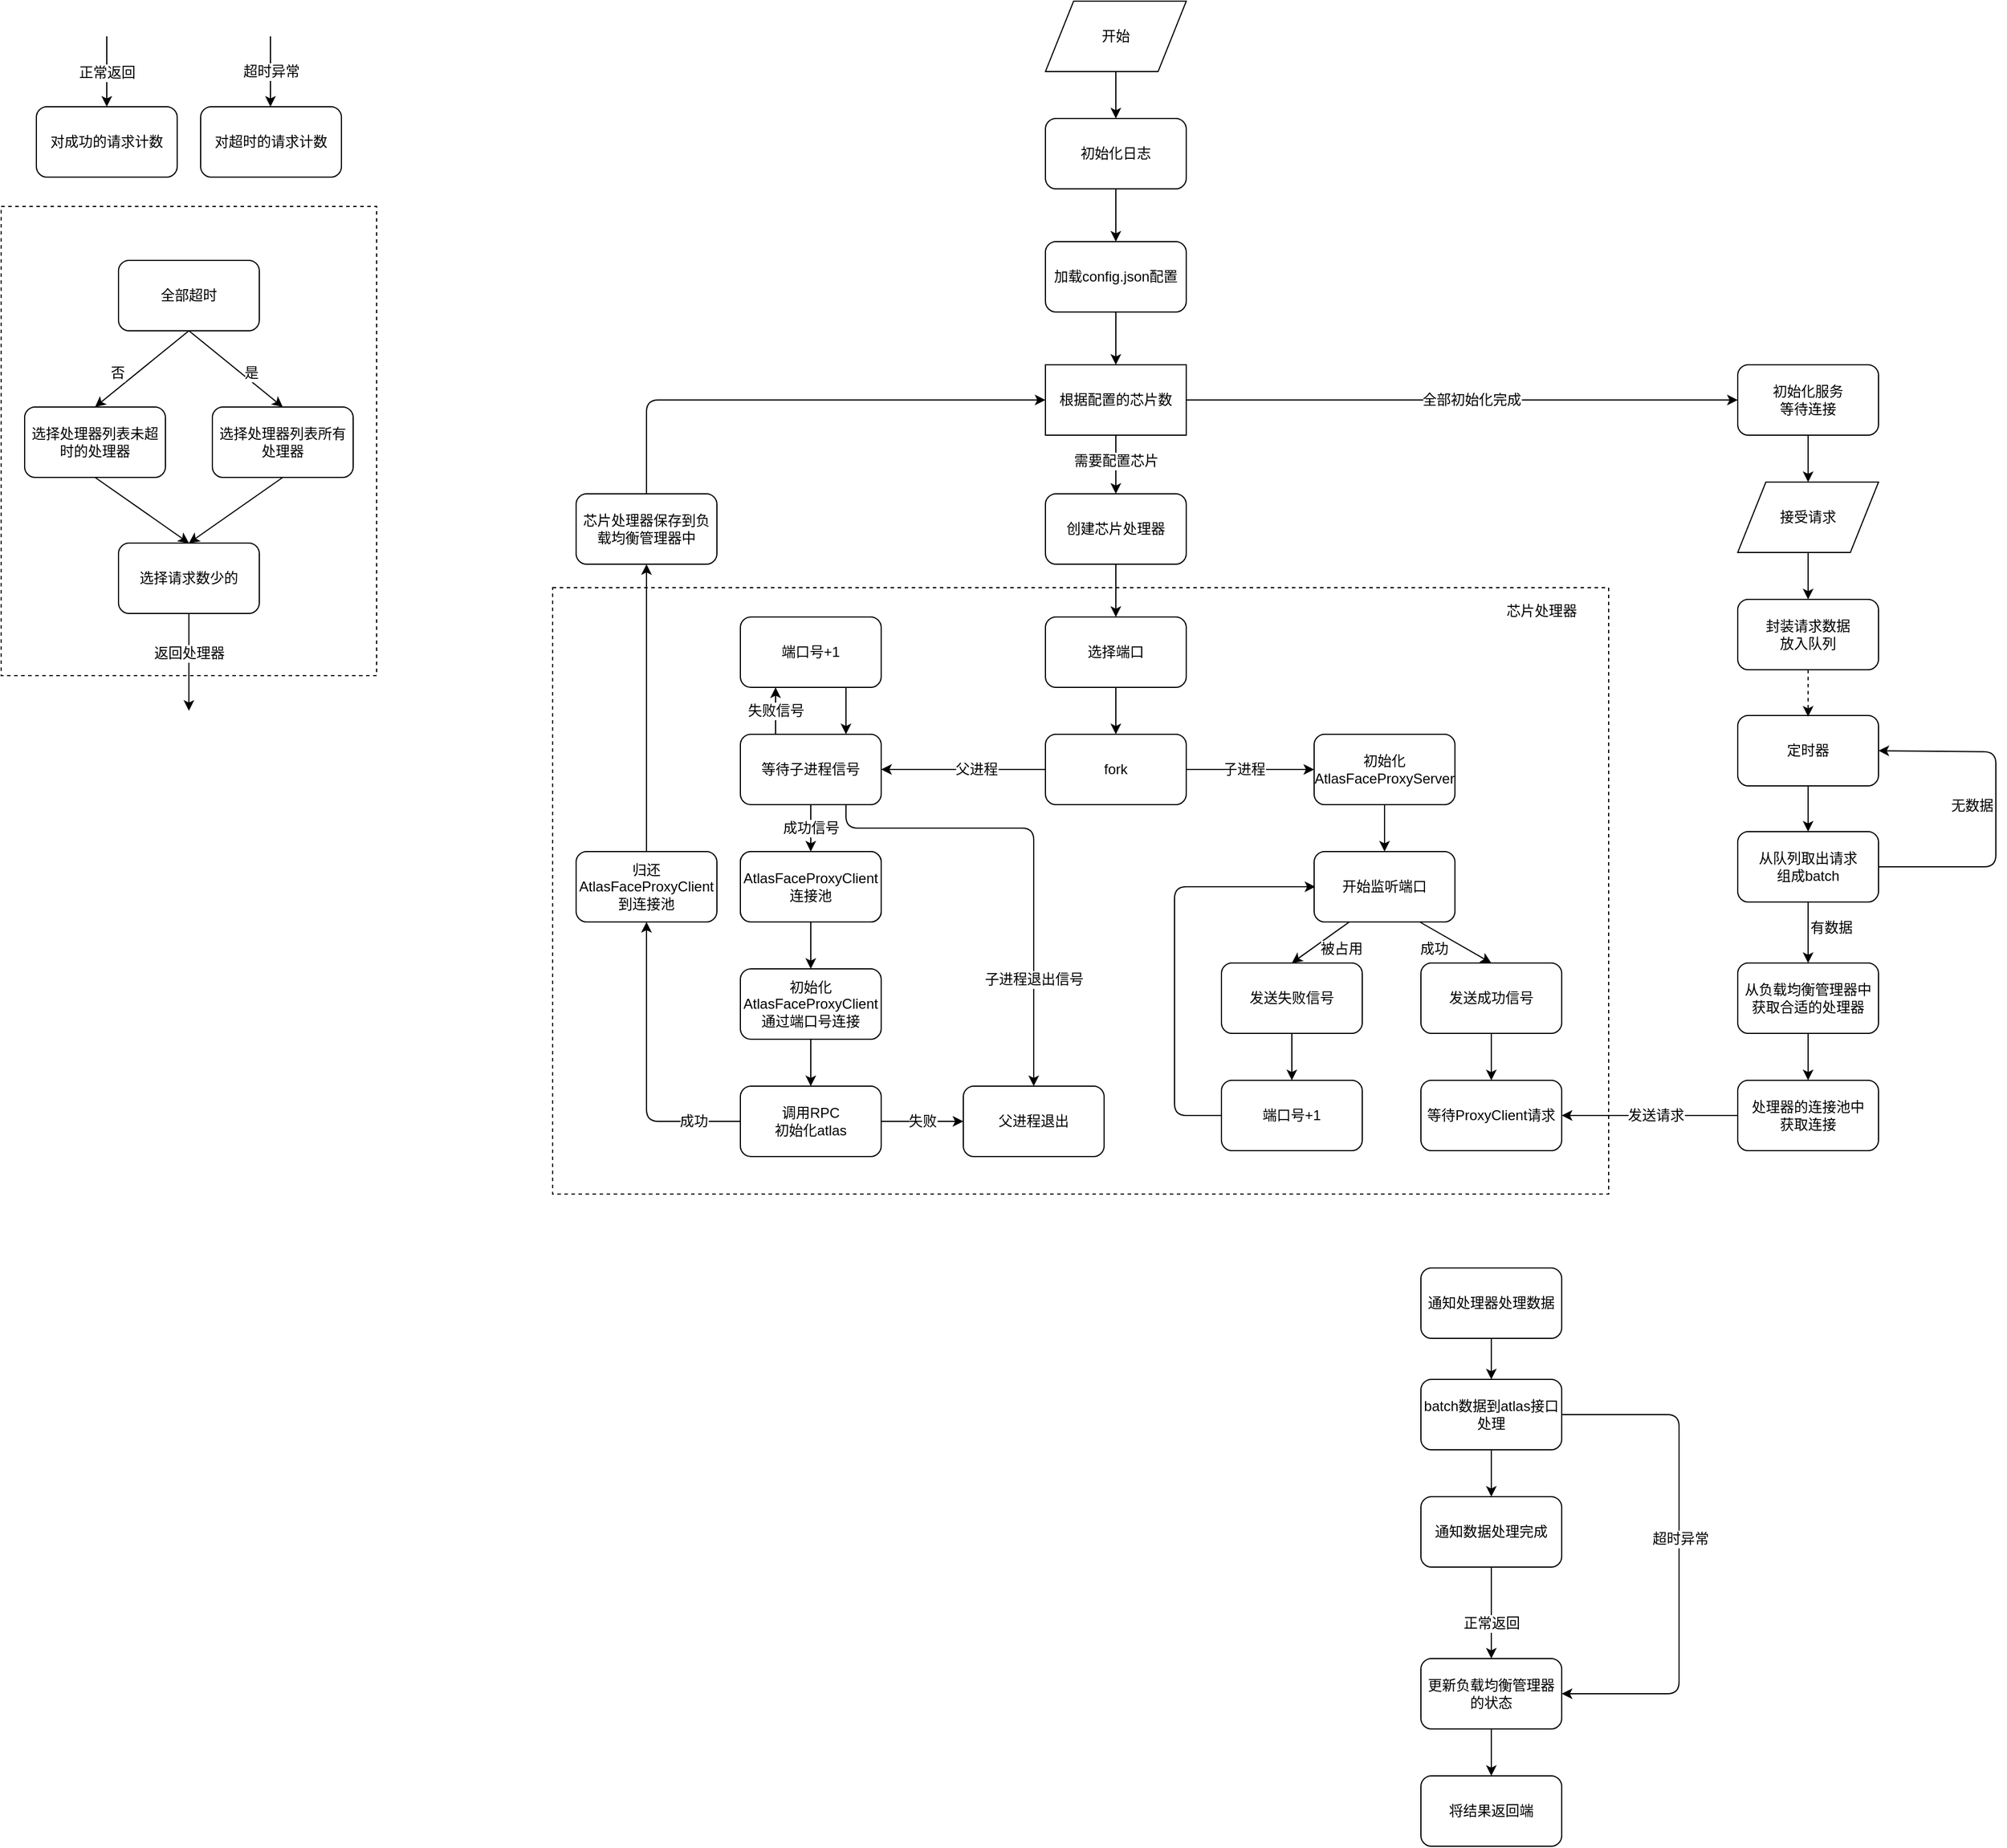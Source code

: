 <mxfile version="12.2.3" type="github" pages="1">
  <diagram id="QmE9LT3bl2_Xa9Ef4wVj" name="第 1 页">
    <mxGraphModel dx="1408" dy="1896" grid="1" gridSize="10" guides="1" tooltips="1" connect="1" arrows="1" fold="1" page="1" pageScale="1" pageWidth="1327" pageHeight="1169" math="0" shadow="0">
      <root>
        <mxCell id="0"/>
        <mxCell id="1" parent="0"/>
        <mxCell id="e0Hb0du3VfullZevtZFt-136" value="" style="rounded=0;whiteSpace=wrap;html=1;dashed=1;" vertex="1" parent="1">
          <mxGeometry x="570" y="-650" width="900" height="517" as="geometry"/>
        </mxCell>
        <mxCell id="e0Hb0du3VfullZevtZFt-53" value="" style="group" vertex="1" connectable="0" parent="1">
          <mxGeometry x="100" y="-955" width="320" height="410" as="geometry"/>
        </mxCell>
        <mxCell id="e0Hb0du3VfullZevtZFt-51" value="" style="rounded=0;whiteSpace=wrap;html=1;dashed=1;" vertex="1" parent="e0Hb0du3VfullZevtZFt-53">
          <mxGeometry y="-20" width="320" height="400" as="geometry"/>
        </mxCell>
        <mxCell id="e0Hb0du3VfullZevtZFt-26" value="选择请求数少的" style="rounded=1;whiteSpace=wrap;html=1;" vertex="1" parent="e0Hb0du3VfullZevtZFt-53">
          <mxGeometry x="100" y="267" width="120" height="60" as="geometry"/>
        </mxCell>
        <mxCell id="e0Hb0du3VfullZevtZFt-27" value="" style="endArrow=classic;html=1;entryX=0.5;entryY=0;entryDx=0;entryDy=0;exitX=0.5;exitY=1;exitDx=0;exitDy=0;" edge="1" parent="e0Hb0du3VfullZevtZFt-53" source="e0Hb0du3VfullZevtZFt-34" target="e0Hb0du3VfullZevtZFt-26">
          <mxGeometry width="50" height="50" relative="1" as="geometry">
            <mxPoint x="90" y="224.5" as="sourcePoint"/>
            <mxPoint x="90" y="244.5" as="targetPoint"/>
          </mxGeometry>
        </mxCell>
        <mxCell id="e0Hb0du3VfullZevtZFt-34" value="选择处理器列表未超时的处理器" style="rounded=1;whiteSpace=wrap;html=1;" vertex="1" parent="e0Hb0du3VfullZevtZFt-53">
          <mxGeometry x="20" y="151" width="120" height="60" as="geometry"/>
        </mxCell>
        <mxCell id="e0Hb0du3VfullZevtZFt-35" value="" style="endArrow=classic;html=1;entryX=0.5;entryY=0;entryDx=0;entryDy=0;exitX=0.5;exitY=1;exitDx=0;exitDy=0;" edge="1" parent="e0Hb0du3VfullZevtZFt-53" source="e0Hb0du3VfullZevtZFt-42" target="e0Hb0du3VfullZevtZFt-34">
          <mxGeometry width="50" height="50" relative="1" as="geometry">
            <mxPoint x="160" y="95" as="sourcePoint"/>
            <mxPoint x="160" y="77" as="targetPoint"/>
          </mxGeometry>
        </mxCell>
        <mxCell id="e0Hb0du3VfullZevtZFt-37" value="否" style="text;html=1;resizable=0;points=[];align=center;verticalAlign=middle;labelBackgroundColor=#ffffff;" vertex="1" connectable="0" parent="e0Hb0du3VfullZevtZFt-35">
          <mxGeometry x="0.488" y="4" relative="1" as="geometry">
            <mxPoint x="-4" y="-15.5" as="offset"/>
          </mxGeometry>
        </mxCell>
        <mxCell id="e0Hb0du3VfullZevtZFt-40" value="&lt;span style=&quot;white-space: normal&quot;&gt;选择处理器列表所有处理器&lt;/span&gt;" style="rounded=1;whiteSpace=wrap;html=1;" vertex="1" parent="e0Hb0du3VfullZevtZFt-53">
          <mxGeometry x="180" y="151" width="120" height="60" as="geometry"/>
        </mxCell>
        <mxCell id="e0Hb0du3VfullZevtZFt-41" value="" style="endArrow=classic;html=1;exitX=0.5;exitY=1;exitDx=0;exitDy=0;entryX=0.5;entryY=0;entryDx=0;entryDy=0;" edge="1" parent="e0Hb0du3VfullZevtZFt-53" source="e0Hb0du3VfullZevtZFt-40" target="e0Hb0du3VfullZevtZFt-26">
          <mxGeometry width="50" height="50" relative="1" as="geometry">
            <mxPoint x="240" y="297" as="sourcePoint"/>
            <mxPoint x="230" y="247" as="targetPoint"/>
          </mxGeometry>
        </mxCell>
        <mxCell id="e0Hb0du3VfullZevtZFt-42" value="&lt;span style=&quot;white-space: normal&quot;&gt;全部超时&lt;/span&gt;" style="rounded=1;whiteSpace=wrap;html=1;" vertex="1" parent="e0Hb0du3VfullZevtZFt-53">
          <mxGeometry x="100" y="26" width="120" height="60" as="geometry"/>
        </mxCell>
        <mxCell id="e0Hb0du3VfullZevtZFt-38" value="" style="endArrow=classic;html=1;exitX=0.5;exitY=1;exitDx=0;exitDy=0;entryX=0.5;entryY=0;entryDx=0;entryDy=0;" edge="1" parent="e0Hb0du3VfullZevtZFt-53" source="e0Hb0du3VfullZevtZFt-42" target="e0Hb0du3VfullZevtZFt-40">
          <mxGeometry width="50" height="50" relative="1" as="geometry">
            <mxPoint x="160" y="95" as="sourcePoint"/>
            <mxPoint x="230" y="137" as="targetPoint"/>
          </mxGeometry>
        </mxCell>
        <mxCell id="e0Hb0du3VfullZevtZFt-39" value="是" style="text;html=1;resizable=0;points=[];align=center;verticalAlign=middle;labelBackgroundColor=#ffffff;" vertex="1" connectable="0" parent="e0Hb0du3VfullZevtZFt-38">
          <mxGeometry x="0.37" y="3" relative="1" as="geometry">
            <mxPoint x="-3.5" y="-6" as="offset"/>
          </mxGeometry>
        </mxCell>
        <mxCell id="e0Hb0du3VfullZevtZFt-43" value="" style="endArrow=classic;html=1;exitX=0.5;exitY=1;exitDx=0;exitDy=0;" edge="1" parent="e0Hb0du3VfullZevtZFt-53" source="e0Hb0du3VfullZevtZFt-26">
          <mxGeometry width="50" height="50" relative="1" as="geometry">
            <mxPoint x="160" y="407" as="sourcePoint"/>
            <mxPoint x="160" y="410" as="targetPoint"/>
          </mxGeometry>
        </mxCell>
        <mxCell id="e0Hb0du3VfullZevtZFt-44" value="返回处理器" style="text;html=1;resizable=0;points=[];align=center;verticalAlign=middle;labelBackgroundColor=#ffffff;" vertex="1" connectable="0" parent="e0Hb0du3VfullZevtZFt-43">
          <mxGeometry x="-0.4" y="-1" relative="1" as="geometry">
            <mxPoint x="1" y="9" as="offset"/>
          </mxGeometry>
        </mxCell>
        <mxCell id="e0Hb0du3VfullZevtZFt-54" value="" style="group" vertex="1" connectable="0" parent="1">
          <mxGeometry x="130" y="-1120" width="260" height="120" as="geometry"/>
        </mxCell>
        <mxCell id="e0Hb0du3VfullZevtZFt-16" value="对成功的请求计数" style="rounded=1;whiteSpace=wrap;html=1;" vertex="1" parent="e0Hb0du3VfullZevtZFt-54">
          <mxGeometry y="60" width="120" height="60" as="geometry"/>
        </mxCell>
        <mxCell id="e0Hb0du3VfullZevtZFt-21" value="" style="endArrow=classic;html=1;entryX=0.5;entryY=0;entryDx=0;entryDy=0;" edge="1" parent="e0Hb0du3VfullZevtZFt-54" target="e0Hb0du3VfullZevtZFt-16">
          <mxGeometry width="50" height="50" relative="1" as="geometry">
            <mxPoint x="60" as="sourcePoint"/>
            <mxPoint x="50" y="-90" as="targetPoint"/>
          </mxGeometry>
        </mxCell>
        <mxCell id="e0Hb0du3VfullZevtZFt-22" value="正常返回" style="text;html=1;resizable=0;points=[];align=center;verticalAlign=middle;labelBackgroundColor=#ffffff;" vertex="1" connectable="0" parent="e0Hb0du3VfullZevtZFt-21">
          <mxGeometry x="0.38" relative="1" as="geometry">
            <mxPoint y="-11" as="offset"/>
          </mxGeometry>
        </mxCell>
        <mxCell id="e0Hb0du3VfullZevtZFt-23" value="" style="endArrow=classic;html=1;" edge="1" parent="e0Hb0du3VfullZevtZFt-54">
          <mxGeometry width="50" height="50" relative="1" as="geometry">
            <mxPoint x="199.5" as="sourcePoint"/>
            <mxPoint x="199.5" y="60" as="targetPoint"/>
          </mxGeometry>
        </mxCell>
        <mxCell id="e0Hb0du3VfullZevtZFt-24" value="超时异常" style="text;html=1;resizable=0;points=[];align=center;verticalAlign=middle;labelBackgroundColor=#ffffff;" vertex="1" connectable="0" parent="e0Hb0du3VfullZevtZFt-23">
          <mxGeometry x="-0.333" relative="1" as="geometry">
            <mxPoint y="10" as="offset"/>
          </mxGeometry>
        </mxCell>
        <mxCell id="e0Hb0du3VfullZevtZFt-25" value="对超时的请求计数" style="rounded=1;whiteSpace=wrap;html=1;" vertex="1" parent="e0Hb0du3VfullZevtZFt-54">
          <mxGeometry x="140" y="60" width="120" height="60" as="geometry"/>
        </mxCell>
        <mxCell id="e0Hb0du3VfullZevtZFt-56" value="根据配置的芯片数" style="rounded=0;whiteSpace=wrap;html=1;" vertex="1" parent="1">
          <mxGeometry x="990" y="-840" width="120" height="60" as="geometry"/>
        </mxCell>
        <mxCell id="e0Hb0du3VfullZevtZFt-57" value="&lt;span style=&quot;white-space: normal&quot;&gt;fork&lt;/span&gt;" style="rounded=1;whiteSpace=wrap;html=1;" vertex="1" parent="1">
          <mxGeometry x="990" y="-525" width="120" height="60" as="geometry"/>
        </mxCell>
        <mxCell id="e0Hb0du3VfullZevtZFt-58" value="" style="endArrow=classic;html=1;entryX=0.5;entryY=0;entryDx=0;entryDy=0;exitX=0.5;exitY=1;exitDx=0;exitDy=0;" edge="1" parent="1" source="e0Hb0du3VfullZevtZFt-63" target="e0Hb0du3VfullZevtZFt-57">
          <mxGeometry width="50" height="50" relative="1" as="geometry">
            <mxPoint x="1050" y="-575" as="sourcePoint"/>
            <mxPoint x="1080" y="-415" as="targetPoint"/>
          </mxGeometry>
        </mxCell>
        <mxCell id="e0Hb0du3VfullZevtZFt-60" value="&lt;span style=&quot;white-space: normal&quot;&gt;初始化&lt;/span&gt;&lt;br style=&quot;white-space: normal&quot;&gt;&lt;span style=&quot;white-space: normal&quot;&gt;AtlasFaceProxyServer&lt;/span&gt;" style="rounded=1;whiteSpace=wrap;html=1;" vertex="1" parent="1">
          <mxGeometry x="1219" y="-525" width="120" height="60" as="geometry"/>
        </mxCell>
        <mxCell id="e0Hb0du3VfullZevtZFt-62" value="" style="endArrow=classic;html=1;exitX=1;exitY=0.5;exitDx=0;exitDy=0;entryX=0;entryY=0.5;entryDx=0;entryDy=0;" edge="1" parent="1" source="e0Hb0du3VfullZevtZFt-57" target="e0Hb0du3VfullZevtZFt-60">
          <mxGeometry width="50" height="50" relative="1" as="geometry">
            <mxPoint x="1130" y="-385" as="sourcePoint"/>
            <mxPoint x="1050" y="-425" as="targetPoint"/>
          </mxGeometry>
        </mxCell>
        <mxCell id="e0Hb0du3VfullZevtZFt-87" value="子进程" style="text;html=1;resizable=0;points=[];align=center;verticalAlign=middle;labelBackgroundColor=#ffffff;" vertex="1" connectable="0" parent="e0Hb0du3VfullZevtZFt-62">
          <mxGeometry x="0.15" y="-1" relative="1" as="geometry">
            <mxPoint x="-14" y="-1" as="offset"/>
          </mxGeometry>
        </mxCell>
        <mxCell id="e0Hb0du3VfullZevtZFt-63" value="选择端口" style="rounded=1;whiteSpace=wrap;html=1;" vertex="1" parent="1">
          <mxGeometry x="990" y="-625" width="120" height="60" as="geometry"/>
        </mxCell>
        <mxCell id="e0Hb0du3VfullZevtZFt-66" value="开始监听端口" style="rounded=1;whiteSpace=wrap;html=1;" vertex="1" parent="1">
          <mxGeometry x="1219" y="-425" width="120" height="60" as="geometry"/>
        </mxCell>
        <mxCell id="e0Hb0du3VfullZevtZFt-67" value="" style="endArrow=classic;html=1;exitX=0.5;exitY=1;exitDx=0;exitDy=0;entryX=0.5;entryY=0;entryDx=0;entryDy=0;" edge="1" parent="1" source="e0Hb0du3VfullZevtZFt-60" target="e0Hb0du3VfullZevtZFt-66">
          <mxGeometry width="50" height="50" relative="1" as="geometry">
            <mxPoint x="1396" y="-415" as="sourcePoint"/>
            <mxPoint x="1446" y="-465" as="targetPoint"/>
          </mxGeometry>
        </mxCell>
        <mxCell id="e0Hb0du3VfullZevtZFt-68" value="发送成功信号" style="rounded=1;whiteSpace=wrap;html=1;" vertex="1" parent="1">
          <mxGeometry x="1310" y="-330" width="120" height="60" as="geometry"/>
        </mxCell>
        <mxCell id="e0Hb0du3VfullZevtZFt-69" value="发送失败信号&lt;br&gt;" style="rounded=1;whiteSpace=wrap;html=1;" vertex="1" parent="1">
          <mxGeometry x="1140" y="-330" width="120" height="60" as="geometry"/>
        </mxCell>
        <mxCell id="e0Hb0du3VfullZevtZFt-72" value="" style="endArrow=classic;html=1;exitX=0.25;exitY=1;exitDx=0;exitDy=0;entryX=0.5;entryY=0;entryDx=0;entryDy=0;" edge="1" parent="1" source="e0Hb0du3VfullZevtZFt-66" target="e0Hb0du3VfullZevtZFt-69">
          <mxGeometry width="50" height="50" relative="1" as="geometry">
            <mxPoint x="1376" y="-335" as="sourcePoint"/>
            <mxPoint x="1426" y="-385" as="targetPoint"/>
          </mxGeometry>
        </mxCell>
        <mxCell id="e0Hb0du3VfullZevtZFt-116" value="被占用" style="text;html=1;resizable=0;points=[];align=center;verticalAlign=middle;labelBackgroundColor=#ffffff;" vertex="1" connectable="0" parent="e0Hb0du3VfullZevtZFt-72">
          <mxGeometry x="-0.44" y="1" relative="1" as="geometry">
            <mxPoint x="6" y="12" as="offset"/>
          </mxGeometry>
        </mxCell>
        <mxCell id="e0Hb0du3VfullZevtZFt-77" value="" style="endArrow=classic;html=1;exitX=0.5;exitY=1;exitDx=0;exitDy=0;entryX=0.5;entryY=0;entryDx=0;entryDy=0;" edge="1" parent="1" source="e0Hb0du3VfullZevtZFt-56" target="e0Hb0du3VfullZevtZFt-140">
          <mxGeometry width="50" height="50" relative="1" as="geometry">
            <mxPoint x="1157" y="-710" as="sourcePoint"/>
            <mxPoint x="1207" y="-760" as="targetPoint"/>
          </mxGeometry>
        </mxCell>
        <mxCell id="e0Hb0du3VfullZevtZFt-101" value="需要配置芯片" style="text;html=1;resizable=0;points=[];align=center;verticalAlign=middle;labelBackgroundColor=#ffffff;" vertex="1" connectable="0" parent="e0Hb0du3VfullZevtZFt-77">
          <mxGeometry x="-0.375" y="1" relative="1" as="geometry">
            <mxPoint x="-1" y="6.5" as="offset"/>
          </mxGeometry>
        </mxCell>
        <mxCell id="e0Hb0du3VfullZevtZFt-78" value="开始" style="shape=parallelogram;perimeter=parallelogramPerimeter;whiteSpace=wrap;html=1;" vertex="1" parent="1">
          <mxGeometry x="990" y="-1150" width="120" height="60" as="geometry"/>
        </mxCell>
        <mxCell id="e0Hb0du3VfullZevtZFt-79" value="加载config.json配置" style="rounded=1;whiteSpace=wrap;html=1;" vertex="1" parent="1">
          <mxGeometry x="990" y="-945" width="120" height="60" as="geometry"/>
        </mxCell>
        <mxCell id="e0Hb0du3VfullZevtZFt-80" value="初始化日志" style="rounded=1;whiteSpace=wrap;html=1;" vertex="1" parent="1">
          <mxGeometry x="990" y="-1050" width="120" height="60" as="geometry"/>
        </mxCell>
        <mxCell id="e0Hb0du3VfullZevtZFt-82" value="" style="endArrow=classic;html=1;exitX=0.5;exitY=1;exitDx=0;exitDy=0;entryX=0.5;entryY=0;entryDx=0;entryDy=0;" edge="1" parent="1" source="e0Hb0du3VfullZevtZFt-78" target="e0Hb0du3VfullZevtZFt-80">
          <mxGeometry width="50" height="50" relative="1" as="geometry">
            <mxPoint x="1130" y="-1030" as="sourcePoint"/>
            <mxPoint x="1180" y="-1080" as="targetPoint"/>
          </mxGeometry>
        </mxCell>
        <mxCell id="e0Hb0du3VfullZevtZFt-83" value="" style="endArrow=classic;html=1;exitX=0.5;exitY=1;exitDx=0;exitDy=0;entryX=0.5;entryY=0;entryDx=0;entryDy=0;" edge="1" parent="1" source="e0Hb0du3VfullZevtZFt-80" target="e0Hb0du3VfullZevtZFt-79">
          <mxGeometry width="50" height="50" relative="1" as="geometry">
            <mxPoint x="1200" y="-930" as="sourcePoint"/>
            <mxPoint x="1050" y="-940" as="targetPoint"/>
          </mxGeometry>
        </mxCell>
        <mxCell id="e0Hb0du3VfullZevtZFt-84" value="" style="endArrow=classic;html=1;exitX=0.5;exitY=1;exitDx=0;exitDy=0;entryX=0.5;entryY=0;entryDx=0;entryDy=0;" edge="1" parent="1" source="e0Hb0du3VfullZevtZFt-79" target="e0Hb0du3VfullZevtZFt-56">
          <mxGeometry width="50" height="50" relative="1" as="geometry">
            <mxPoint x="1120" y="-820" as="sourcePoint"/>
            <mxPoint x="1180" y="-860" as="targetPoint"/>
          </mxGeometry>
        </mxCell>
        <mxCell id="e0Hb0du3VfullZevtZFt-88" value="等待子进程信号" style="rounded=1;whiteSpace=wrap;html=1;" vertex="1" parent="1">
          <mxGeometry x="730" y="-525" width="120" height="60" as="geometry"/>
        </mxCell>
        <mxCell id="e0Hb0du3VfullZevtZFt-89" value="" style="endArrow=classic;html=1;exitX=0;exitY=0.5;exitDx=0;exitDy=0;entryX=1;entryY=0.5;entryDx=0;entryDy=0;" edge="1" parent="1" source="e0Hb0du3VfullZevtZFt-57" target="e0Hb0du3VfullZevtZFt-88">
          <mxGeometry width="50" height="50" relative="1" as="geometry">
            <mxPoint x="930" y="-405" as="sourcePoint"/>
            <mxPoint x="980" y="-455" as="targetPoint"/>
          </mxGeometry>
        </mxCell>
        <mxCell id="e0Hb0du3VfullZevtZFt-90" value="父进程" style="text;html=1;resizable=0;points=[];align=center;verticalAlign=middle;labelBackgroundColor=#ffffff;" vertex="1" connectable="0" parent="e0Hb0du3VfullZevtZFt-89">
          <mxGeometry x="-0.364" y="1" relative="1" as="geometry">
            <mxPoint x="-15" y="-1" as="offset"/>
          </mxGeometry>
        </mxCell>
        <mxCell id="e0Hb0du3VfullZevtZFt-91" value="" style="endArrow=classic;html=1;exitX=0.5;exitY=1;exitDx=0;exitDy=0;entryX=0.5;entryY=0;entryDx=0;entryDy=0;" edge="1" parent="1" source="e0Hb0du3VfullZevtZFt-122" target="e0Hb0du3VfullZevtZFt-93">
          <mxGeometry width="50" height="50" relative="1" as="geometry">
            <mxPoint x="753" y="-420" as="sourcePoint"/>
            <mxPoint x="730" y="-415" as="targetPoint"/>
          </mxGeometry>
        </mxCell>
        <mxCell id="e0Hb0du3VfullZevtZFt-93" value="初始化&lt;br&gt;AtlasFaceProxyClient&lt;br&gt;通过端口号连接" style="rounded=1;whiteSpace=wrap;html=1;" vertex="1" parent="1">
          <mxGeometry x="730" y="-325" width="120" height="60" as="geometry"/>
        </mxCell>
        <mxCell id="e0Hb0du3VfullZevtZFt-94" value="" style="endArrow=classic;html=1;exitX=0.5;exitY=1;exitDx=0;exitDy=0;entryX=0.5;entryY=0;entryDx=0;entryDy=0;" edge="1" parent="1" source="e0Hb0du3VfullZevtZFt-93" target="e0Hb0du3VfullZevtZFt-95">
          <mxGeometry width="50" height="50" relative="1" as="geometry">
            <mxPoint x="790" y="-185" as="sourcePoint"/>
            <mxPoint x="790" y="-225" as="targetPoint"/>
          </mxGeometry>
        </mxCell>
        <mxCell id="e0Hb0du3VfullZevtZFt-95" value="调用RPC&lt;br&gt;初始化atlas" style="rounded=1;whiteSpace=wrap;html=1;" vertex="1" parent="1">
          <mxGeometry x="730" y="-225" width="120" height="60" as="geometry"/>
        </mxCell>
        <mxCell id="e0Hb0du3VfullZevtZFt-98" value="" style="endArrow=classic;html=1;exitX=0.5;exitY=0;exitDx=0;exitDy=0;entryX=0.5;entryY=1;entryDx=0;entryDy=0;" edge="1" parent="1" source="e0Hb0du3VfullZevtZFt-130" target="e0Hb0du3VfullZevtZFt-142">
          <mxGeometry width="50" height="50" relative="1" as="geometry">
            <mxPoint x="580" y="-390" as="sourcePoint"/>
            <mxPoint x="640" y="-870" as="targetPoint"/>
            <Array as="points"/>
          </mxGeometry>
        </mxCell>
        <mxCell id="e0Hb0du3VfullZevtZFt-102" value="" style="endArrow=classic;html=1;exitX=1;exitY=0.5;exitDx=0;exitDy=0;entryX=0;entryY=0.5;entryDx=0;entryDy=0;" edge="1" parent="1" source="e0Hb0du3VfullZevtZFt-56" target="e0Hb0du3VfullZevtZFt-133">
          <mxGeometry width="50" height="50" relative="1" as="geometry">
            <mxPoint x="1180" y="-790" as="sourcePoint"/>
            <mxPoint x="1580" y="-810" as="targetPoint"/>
          </mxGeometry>
        </mxCell>
        <mxCell id="e0Hb0du3VfullZevtZFt-104" value="全部初始化完成" style="text;html=1;resizable=0;points=[];align=center;verticalAlign=middle;labelBackgroundColor=#ffffff;" vertex="1" connectable="0" parent="e0Hb0du3VfullZevtZFt-102">
          <mxGeometry x="-0.325" y="1" relative="1" as="geometry">
            <mxPoint x="84" y="1" as="offset"/>
          </mxGeometry>
        </mxCell>
        <mxCell id="e0Hb0du3VfullZevtZFt-106" value="端口号+1" style="rounded=1;whiteSpace=wrap;html=1;" vertex="1" parent="1">
          <mxGeometry x="730" y="-625" width="120" height="60" as="geometry"/>
        </mxCell>
        <mxCell id="e0Hb0du3VfullZevtZFt-107" value="" style="endArrow=classic;html=1;exitX=0.25;exitY=0;exitDx=0;exitDy=0;entryX=0.25;entryY=1;entryDx=0;entryDy=0;" edge="1" parent="1" source="e0Hb0du3VfullZevtZFt-88" target="e0Hb0du3VfullZevtZFt-106">
          <mxGeometry width="50" height="50" relative="1" as="geometry">
            <mxPoint x="870" y="-565" as="sourcePoint"/>
            <mxPoint x="920" y="-615" as="targetPoint"/>
          </mxGeometry>
        </mxCell>
        <mxCell id="e0Hb0du3VfullZevtZFt-108" value="失败信号" style="text;html=1;resizable=0;points=[];align=center;verticalAlign=middle;labelBackgroundColor=#ffffff;" vertex="1" connectable="0" parent="e0Hb0du3VfullZevtZFt-107">
          <mxGeometry x="-0.34" relative="1" as="geometry">
            <mxPoint y="-7" as="offset"/>
          </mxGeometry>
        </mxCell>
        <mxCell id="e0Hb0du3VfullZevtZFt-110" value="" style="endArrow=classic;html=1;exitX=0.75;exitY=1;exitDx=0;exitDy=0;entryX=0.75;entryY=0;entryDx=0;entryDy=0;" edge="1" parent="1" source="e0Hb0du3VfullZevtZFt-106" target="e0Hb0du3VfullZevtZFt-88">
          <mxGeometry width="50" height="50" relative="1" as="geometry">
            <mxPoint x="880" y="-525" as="sourcePoint"/>
            <mxPoint x="930" y="-575" as="targetPoint"/>
          </mxGeometry>
        </mxCell>
        <mxCell id="e0Hb0du3VfullZevtZFt-111" value="" style="endArrow=classic;html=1;exitX=0.75;exitY=1;exitDx=0;exitDy=0;entryX=0.5;entryY=0;entryDx=0;entryDy=0;" edge="1" parent="1" source="e0Hb0du3VfullZevtZFt-88" target="e0Hb0du3VfullZevtZFt-113">
          <mxGeometry width="50" height="50" relative="1" as="geometry">
            <mxPoint x="830" y="-445" as="sourcePoint"/>
            <mxPoint x="900" y="-365" as="targetPoint"/>
            <Array as="points">
              <mxPoint x="820" y="-445"/>
              <mxPoint x="980" y="-445"/>
            </Array>
          </mxGeometry>
        </mxCell>
        <mxCell id="e0Hb0du3VfullZevtZFt-112" value="子进程退出信号" style="text;html=1;resizable=0;points=[];align=center;verticalAlign=middle;labelBackgroundColor=#ffffff;" vertex="1" connectable="0" parent="e0Hb0du3VfullZevtZFt-111">
          <mxGeometry x="0.378" y="1" relative="1" as="geometry">
            <mxPoint x="-1" y="33" as="offset"/>
          </mxGeometry>
        </mxCell>
        <mxCell id="e0Hb0du3VfullZevtZFt-113" value="父进程退出" style="rounded=1;whiteSpace=wrap;html=1;" vertex="1" parent="1">
          <mxGeometry x="920" y="-225" width="120" height="60" as="geometry"/>
        </mxCell>
        <mxCell id="e0Hb0du3VfullZevtZFt-114" value="" style="endArrow=classic;html=1;exitX=1;exitY=0.5;exitDx=0;exitDy=0;entryX=0;entryY=0.5;entryDx=0;entryDy=0;" edge="1" parent="1" source="e0Hb0du3VfullZevtZFt-95" target="e0Hb0du3VfullZevtZFt-113">
          <mxGeometry width="50" height="50" relative="1" as="geometry">
            <mxPoint x="870" y="-85" as="sourcePoint"/>
            <mxPoint x="920" y="-135" as="targetPoint"/>
          </mxGeometry>
        </mxCell>
        <mxCell id="e0Hb0du3VfullZevtZFt-115" value="失败" style="text;html=1;resizable=0;points=[];align=center;verticalAlign=middle;labelBackgroundColor=#ffffff;" vertex="1" connectable="0" parent="e0Hb0du3VfullZevtZFt-114">
          <mxGeometry x="0.286" y="1" relative="1" as="geometry">
            <mxPoint x="-10" y="1" as="offset"/>
          </mxGeometry>
        </mxCell>
        <mxCell id="e0Hb0du3VfullZevtZFt-117" value="" style="endArrow=classic;html=1;exitX=0.5;exitY=1;exitDx=0;exitDy=0;entryX=0.5;entryY=0;entryDx=0;entryDy=0;" edge="1" parent="1" source="e0Hb0du3VfullZevtZFt-69" target="e0Hb0du3VfullZevtZFt-118">
          <mxGeometry width="50" height="50" relative="1" as="geometry">
            <mxPoint x="1316" y="-175" as="sourcePoint"/>
            <mxPoint x="1346" y="-215" as="targetPoint"/>
          </mxGeometry>
        </mxCell>
        <mxCell id="e0Hb0du3VfullZevtZFt-118" value="端口号+1" style="rounded=1;whiteSpace=wrap;html=1;" vertex="1" parent="1">
          <mxGeometry x="1140" y="-230" width="120" height="60" as="geometry"/>
        </mxCell>
        <mxCell id="e0Hb0du3VfullZevtZFt-121" value="" style="endArrow=classic;html=1;exitX=0;exitY=0.5;exitDx=0;exitDy=0;" edge="1" parent="1" source="e0Hb0du3VfullZevtZFt-118">
          <mxGeometry width="50" height="50" relative="1" as="geometry">
            <mxPoint x="1466" y="-155" as="sourcePoint"/>
            <mxPoint x="1220" y="-395" as="targetPoint"/>
            <Array as="points">
              <mxPoint x="1100" y="-200"/>
              <mxPoint x="1100" y="-395"/>
            </Array>
          </mxGeometry>
        </mxCell>
        <mxCell id="e0Hb0du3VfullZevtZFt-122" value="AtlasFaceProxyClient连接池&lt;br&gt;" style="rounded=1;whiteSpace=wrap;html=1;" vertex="1" parent="1">
          <mxGeometry x="730" y="-425" width="120" height="60" as="geometry"/>
        </mxCell>
        <mxCell id="e0Hb0du3VfullZevtZFt-123" value="" style="endArrow=classic;html=1;exitX=0.5;exitY=1;exitDx=0;exitDy=0;entryX=0.5;entryY=0;entryDx=0;entryDy=0;" edge="1" parent="1" source="e0Hb0du3VfullZevtZFt-88" target="e0Hb0du3VfullZevtZFt-122">
          <mxGeometry width="50" height="50" relative="1" as="geometry">
            <mxPoint x="790" y="-465" as="sourcePoint"/>
            <mxPoint x="790" y="-325" as="targetPoint"/>
          </mxGeometry>
        </mxCell>
        <mxCell id="e0Hb0du3VfullZevtZFt-124" value="成功信号" style="text;html=1;resizable=0;points=[];align=center;verticalAlign=middle;labelBackgroundColor=#ffffff;" vertex="1" connectable="0" parent="e0Hb0du3VfullZevtZFt-123">
          <mxGeometry x="-0.461" y="-1" relative="1" as="geometry">
            <mxPoint x="1" y="9" as="offset"/>
          </mxGeometry>
        </mxCell>
        <mxCell id="e0Hb0du3VfullZevtZFt-126" value="AtlasFaceProxyClient连接池&lt;br&gt;" style="rounded=1;whiteSpace=wrap;html=1;" vertex="1" parent="1">
          <mxGeometry x="730" y="-425" width="120" height="60" as="geometry"/>
        </mxCell>
        <mxCell id="e0Hb0du3VfullZevtZFt-130" value="归还AtlasFaceProxyClient到连接池" style="rounded=1;whiteSpace=wrap;html=1;" vertex="1" parent="1">
          <mxGeometry x="590" y="-425" width="120" height="60" as="geometry"/>
        </mxCell>
        <mxCell id="e0Hb0du3VfullZevtZFt-131" value="" style="endArrow=classic;html=1;exitX=0;exitY=0.5;exitDx=0;exitDy=0;entryX=0.5;entryY=1;entryDx=0;entryDy=0;" edge="1" parent="1" source="e0Hb0du3VfullZevtZFt-95" target="e0Hb0du3VfullZevtZFt-130">
          <mxGeometry width="50" height="50" relative="1" as="geometry">
            <mxPoint x="730" y="-195" as="sourcePoint"/>
            <mxPoint x="630" y="-175" as="targetPoint"/>
            <Array as="points">
              <mxPoint x="650" y="-195"/>
            </Array>
          </mxGeometry>
        </mxCell>
        <mxCell id="e0Hb0du3VfullZevtZFt-132" value="成功" style="text;html=1;resizable=0;points=[];align=center;verticalAlign=middle;labelBackgroundColor=#ffffff;" vertex="1" connectable="0" parent="e0Hb0du3VfullZevtZFt-131">
          <mxGeometry x="-0.561" y="-1" relative="1" as="geometry">
            <mxPoint x="15" y="1" as="offset"/>
          </mxGeometry>
        </mxCell>
        <mxCell id="e0Hb0du3VfullZevtZFt-133" value="初始化服务&lt;br&gt;等待连接" style="rounded=1;whiteSpace=wrap;html=1;" vertex="1" parent="1">
          <mxGeometry x="1580" y="-840" width="120" height="60" as="geometry"/>
        </mxCell>
        <mxCell id="e0Hb0du3VfullZevtZFt-134" value="" style="endArrow=classic;html=1;exitX=0.5;exitY=1;exitDx=0;exitDy=0;entryX=0.5;entryY=0;entryDx=0;entryDy=0;" edge="1" parent="1" source="e0Hb0du3VfullZevtZFt-133" target="oY_ch-bbe2DbD_rM6Vxi-3">
          <mxGeometry width="50" height="50" relative="1" as="geometry">
            <mxPoint x="1720" y="-700" as="sourcePoint"/>
            <mxPoint x="1770" y="-750" as="targetPoint"/>
          </mxGeometry>
        </mxCell>
        <mxCell id="oY_ch-bbe2DbD_rM6Vxi-1" value="封装请求数据&lt;br&gt;放入队列" style="rounded=1;whiteSpace=wrap;html=1;" parent="1" vertex="1">
          <mxGeometry x="1580" y="-640" width="120" height="60" as="geometry"/>
        </mxCell>
        <mxCell id="oY_ch-bbe2DbD_rM6Vxi-3" value="接受请求" style="shape=parallelogram;perimeter=parallelogramPerimeter;whiteSpace=wrap;html=1;" parent="1" vertex="1">
          <mxGeometry x="1580" y="-740" width="120" height="60" as="geometry"/>
        </mxCell>
        <mxCell id="oY_ch-bbe2DbD_rM6Vxi-5" value="从队列取出请求&lt;br&gt;组成batch" style="rounded=1;whiteSpace=wrap;html=1;" parent="1" vertex="1">
          <mxGeometry x="1580" y="-442" width="120" height="60" as="geometry"/>
        </mxCell>
        <mxCell id="oY_ch-bbe2DbD_rM6Vxi-9" value="" style="endArrow=classic;html=1;exitX=0.5;exitY=1;exitDx=0;exitDy=0;entryX=0.5;entryY=0;entryDx=0;entryDy=0;" parent="1" source="oY_ch-bbe2DbD_rM6Vxi-3" target="oY_ch-bbe2DbD_rM6Vxi-1" edge="1">
          <mxGeometry width="50" height="50" relative="1" as="geometry">
            <mxPoint x="1770" y="-630" as="sourcePoint"/>
            <mxPoint x="1820" y="-680" as="targetPoint"/>
          </mxGeometry>
        </mxCell>
        <mxCell id="oY_ch-bbe2DbD_rM6Vxi-10" value="" style="endArrow=classic;html=1;exitX=0.5;exitY=1;exitDx=0;exitDy=0;entryX=0.5;entryY=0;entryDx=0;entryDy=0;" parent="1" source="oY_ch-bbe2DbD_rM6Vxi-5" target="oY_ch-bbe2DbD_rM6Vxi-12" edge="1">
          <mxGeometry width="50" height="50" relative="1" as="geometry">
            <mxPoint x="1720" y="-332" as="sourcePoint"/>
            <mxPoint x="1640" y="-340" as="targetPoint"/>
          </mxGeometry>
        </mxCell>
        <mxCell id="oY_ch-bbe2DbD_rM6Vxi-12" value="从负载均衡管理器中获取合适的处理器" style="rounded=1;whiteSpace=wrap;html=1;" parent="1" vertex="1">
          <mxGeometry x="1580" y="-330" width="120" height="60" as="geometry"/>
        </mxCell>
        <mxCell id="oY_ch-bbe2DbD_rM6Vxi-13" value="通知处理器处理数据" style="rounded=1;whiteSpace=wrap;html=1;" parent="1" vertex="1">
          <mxGeometry x="1310" y="-70" width="120" height="60" as="geometry"/>
        </mxCell>
        <mxCell id="oY_ch-bbe2DbD_rM6Vxi-14" value="" style="endArrow=classic;html=1;exitX=0.5;exitY=1;exitDx=0;exitDy=0;entryX=0.5;entryY=0;entryDx=0;entryDy=0;" parent="1" source="oY_ch-bbe2DbD_rM6Vxi-12" target="e0Hb0du3VfullZevtZFt-144" edge="1">
          <mxGeometry width="50" height="50" relative="1" as="geometry">
            <mxPoint x="1840" y="-208" as="sourcePoint"/>
            <mxPoint x="1890" y="-258" as="targetPoint"/>
          </mxGeometry>
        </mxCell>
        <mxCell id="aE2p1h7sIhhoh9OwQIMp-2" value="有数据" style="text;html=1;strokeColor=none;fillColor=none;align=center;verticalAlign=middle;whiteSpace=wrap;rounded=0;" parent="1" vertex="1">
          <mxGeometry x="1640" y="-370" width="40" height="20" as="geometry"/>
        </mxCell>
        <mxCell id="aE2p1h7sIhhoh9OwQIMp-3" value="" style="endArrow=classic;html=1;exitX=1;exitY=0.5;exitDx=0;exitDy=0;entryX=1;entryY=0.5;entryDx=0;entryDy=0;" parent="1" source="oY_ch-bbe2DbD_rM6Vxi-5" target="aE2p1h7sIhhoh9OwQIMp-5" edge="1">
          <mxGeometry width="50" height="50" relative="1" as="geometry">
            <mxPoint x="1810" y="-540" as="sourcePoint"/>
            <mxPoint x="1830" y="-450" as="targetPoint"/>
            <Array as="points">
              <mxPoint x="1800" y="-412"/>
              <mxPoint x="1800" y="-510"/>
            </Array>
          </mxGeometry>
        </mxCell>
        <mxCell id="aE2p1h7sIhhoh9OwQIMp-4" value="无数据" style="text;html=1;strokeColor=none;fillColor=none;align=center;verticalAlign=middle;whiteSpace=wrap;rounded=0;" parent="1" vertex="1">
          <mxGeometry x="1760" y="-474" width="40" height="20" as="geometry"/>
        </mxCell>
        <mxCell id="aE2p1h7sIhhoh9OwQIMp-5" value="定时器" style="rounded=1;whiteSpace=wrap;html=1;" parent="1" vertex="1">
          <mxGeometry x="1580" y="-541" width="120" height="60" as="geometry"/>
        </mxCell>
        <mxCell id="aE2p1h7sIhhoh9OwQIMp-7" value="" style="endArrow=classic;html=1;exitX=0.5;exitY=1;exitDx=0;exitDy=0;entryX=0.5;entryY=0;entryDx=0;entryDy=0;" parent="1" source="aE2p1h7sIhhoh9OwQIMp-5" target="oY_ch-bbe2DbD_rM6Vxi-5" edge="1">
          <mxGeometry width="50" height="50" relative="1" as="geometry">
            <mxPoint x="1580" y="-90" as="sourcePoint"/>
            <mxPoint x="1640" y="-440" as="targetPoint"/>
          </mxGeometry>
        </mxCell>
        <mxCell id="aE2p1h7sIhhoh9OwQIMp-8" value="" style="endArrow=classic;html=1;exitX=0.5;exitY=1;exitDx=0;exitDy=0;dashed=1;" parent="1" source="oY_ch-bbe2DbD_rM6Vxi-1" edge="1">
          <mxGeometry width="50" height="50" relative="1" as="geometry">
            <mxPoint x="1580" y="-90" as="sourcePoint"/>
            <mxPoint x="1640" y="-540" as="targetPoint"/>
          </mxGeometry>
        </mxCell>
        <mxCell id="e0Hb0du3VfullZevtZFt-3" value="batch数据到atlas接口处理" style="rounded=1;whiteSpace=wrap;html=1;" vertex="1" parent="1">
          <mxGeometry x="1310" y="25" width="120" height="60" as="geometry"/>
        </mxCell>
        <mxCell id="e0Hb0du3VfullZevtZFt-4" value="" style="endArrow=classic;html=1;exitX=0.5;exitY=1;exitDx=0;exitDy=0;entryX=0.5;entryY=0;entryDx=0;entryDy=0;" edge="1" parent="1" source="oY_ch-bbe2DbD_rM6Vxi-13" target="e0Hb0du3VfullZevtZFt-3">
          <mxGeometry width="50" height="50" relative="1" as="geometry">
            <mxPoint x="1610" y="30" as="sourcePoint"/>
            <mxPoint x="1660" y="-20" as="targetPoint"/>
          </mxGeometry>
        </mxCell>
        <mxCell id="e0Hb0du3VfullZevtZFt-5" value="通知数据处理完成" style="rounded=1;whiteSpace=wrap;html=1;" vertex="1" parent="1">
          <mxGeometry x="1310" y="125" width="120" height="60" as="geometry"/>
        </mxCell>
        <mxCell id="e0Hb0du3VfullZevtZFt-6" value="" style="endArrow=classic;html=1;exitX=0.5;exitY=1;exitDx=0;exitDy=0;entryX=0.5;entryY=0;entryDx=0;entryDy=0;" edge="1" parent="1" source="e0Hb0du3VfullZevtZFt-3" target="e0Hb0du3VfullZevtZFt-5">
          <mxGeometry width="50" height="50" relative="1" as="geometry">
            <mxPoint x="1260" y="265" as="sourcePoint"/>
            <mxPoint x="1310" y="215" as="targetPoint"/>
          </mxGeometry>
        </mxCell>
        <mxCell id="e0Hb0du3VfullZevtZFt-7" value="" style="endArrow=classic;html=1;exitX=0.5;exitY=1;exitDx=0;exitDy=0;entryX=0.5;entryY=0;entryDx=0;entryDy=0;" edge="1" parent="1" source="e0Hb0du3VfullZevtZFt-5" target="e0Hb0du3VfullZevtZFt-48">
          <mxGeometry width="50" height="50" relative="1" as="geometry">
            <mxPoint x="1380" y="285" as="sourcePoint"/>
            <mxPoint x="1370" y="235" as="targetPoint"/>
          </mxGeometry>
        </mxCell>
        <mxCell id="e0Hb0du3VfullZevtZFt-49" value="正常返回" style="text;html=1;resizable=0;points=[];align=center;verticalAlign=middle;labelBackgroundColor=#ffffff;" vertex="1" connectable="0" parent="e0Hb0du3VfullZevtZFt-7">
          <mxGeometry x="0.414" y="1" relative="1" as="geometry">
            <mxPoint x="-1" y="-7" as="offset"/>
          </mxGeometry>
        </mxCell>
        <mxCell id="e0Hb0du3VfullZevtZFt-8" value="将结果返回端" style="rounded=1;whiteSpace=wrap;html=1;" vertex="1" parent="1">
          <mxGeometry x="1310" y="363" width="120" height="60" as="geometry"/>
        </mxCell>
        <mxCell id="e0Hb0du3VfullZevtZFt-12" value="" style="endArrow=classic;html=1;exitX=1;exitY=0.5;exitDx=0;exitDy=0;entryX=1;entryY=0.5;entryDx=0;entryDy=0;" edge="1" parent="1" source="e0Hb0du3VfullZevtZFt-3" target="e0Hb0du3VfullZevtZFt-48">
          <mxGeometry width="50" height="50" relative="1" as="geometry">
            <mxPoint x="1520" y="55" as="sourcePoint"/>
            <mxPoint x="1770" y="123" as="targetPoint"/>
            <Array as="points">
              <mxPoint x="1530" y="55"/>
              <mxPoint x="1530" y="293"/>
            </Array>
          </mxGeometry>
        </mxCell>
        <mxCell id="e0Hb0du3VfullZevtZFt-13" value="超时异常" style="text;html=1;resizable=0;points=[];align=center;verticalAlign=middle;labelBackgroundColor=#ffffff;" vertex="1" connectable="0" parent="e0Hb0du3VfullZevtZFt-12">
          <mxGeometry x="-0.059" y="1" relative="1" as="geometry">
            <mxPoint as="offset"/>
          </mxGeometry>
        </mxCell>
        <mxCell id="e0Hb0du3VfullZevtZFt-48" value="更新负载均衡管理器的状态" style="rounded=1;whiteSpace=wrap;html=1;" vertex="1" parent="1">
          <mxGeometry x="1310" y="263" width="120" height="60" as="geometry"/>
        </mxCell>
        <mxCell id="e0Hb0du3VfullZevtZFt-50" value="" style="endArrow=classic;html=1;exitX=0.5;exitY=1;exitDx=0;exitDy=0;entryX=0.5;entryY=0;entryDx=0;entryDy=0;" edge="1" parent="1" source="e0Hb0du3VfullZevtZFt-48" target="e0Hb0du3VfullZevtZFt-8">
          <mxGeometry width="50" height="50" relative="1" as="geometry">
            <mxPoint x="1090" y="493" as="sourcePoint"/>
            <mxPoint x="1140" y="443" as="targetPoint"/>
          </mxGeometry>
        </mxCell>
        <mxCell id="e0Hb0du3VfullZevtZFt-137" value="芯片处理器" style="text;html=1;strokeColor=none;fillColor=none;align=center;verticalAlign=middle;whiteSpace=wrap;rounded=0;dashed=1;" vertex="1" parent="1">
          <mxGeometry x="1380" y="-640" width="66" height="20" as="geometry"/>
        </mxCell>
        <mxCell id="e0Hb0du3VfullZevtZFt-138" value="" style="endArrow=classic;html=1;exitX=0.5;exitY=1;exitDx=0;exitDy=0;entryX=0.5;entryY=0;entryDx=0;entryDy=0;" edge="1" parent="1" source="e0Hb0du3VfullZevtZFt-68" target="e0Hb0du3VfullZevtZFt-139">
          <mxGeometry width="50" height="50" relative="1" as="geometry">
            <mxPoint x="1240" y="20" as="sourcePoint"/>
            <mxPoint x="1219" y="-210" as="targetPoint"/>
          </mxGeometry>
        </mxCell>
        <mxCell id="e0Hb0du3VfullZevtZFt-139" value="等待ProxyClient请求" style="rounded=1;whiteSpace=wrap;html=1;" vertex="1" parent="1">
          <mxGeometry x="1310" y="-230" width="120" height="60" as="geometry"/>
        </mxCell>
        <mxCell id="e0Hb0du3VfullZevtZFt-140" value="创建芯片处理器" style="rounded=1;whiteSpace=wrap;html=1;" vertex="1" parent="1">
          <mxGeometry x="990" y="-730" width="120" height="60" as="geometry"/>
        </mxCell>
        <mxCell id="e0Hb0du3VfullZevtZFt-141" value="" style="endArrow=classic;html=1;exitX=0.5;exitY=1;exitDx=0;exitDy=0;entryX=0.5;entryY=0;entryDx=0;entryDy=0;" edge="1" parent="1" source="e0Hb0du3VfullZevtZFt-140" target="e0Hb0du3VfullZevtZFt-63">
          <mxGeometry width="50" height="50" relative="1" as="geometry">
            <mxPoint x="1210" y="-680" as="sourcePoint"/>
            <mxPoint x="1260" y="-730" as="targetPoint"/>
          </mxGeometry>
        </mxCell>
        <mxCell id="e0Hb0du3VfullZevtZFt-142" value="芯片处理器保存到负载均衡管理器中" style="rounded=1;whiteSpace=wrap;html=1;" vertex="1" parent="1">
          <mxGeometry x="590" y="-730" width="120" height="60" as="geometry"/>
        </mxCell>
        <mxCell id="e0Hb0du3VfullZevtZFt-143" value="" style="endArrow=classic;html=1;exitX=0.5;exitY=0;exitDx=0;exitDy=0;entryX=0;entryY=0.5;entryDx=0;entryDy=0;" edge="1" parent="1" source="e0Hb0du3VfullZevtZFt-142" target="e0Hb0du3VfullZevtZFt-56">
          <mxGeometry width="50" height="50" relative="1" as="geometry">
            <mxPoint x="630" y="-750" as="sourcePoint"/>
            <mxPoint x="650" y="-850" as="targetPoint"/>
            <Array as="points">
              <mxPoint x="650" y="-810"/>
            </Array>
          </mxGeometry>
        </mxCell>
        <mxCell id="e0Hb0du3VfullZevtZFt-144" value="处理器的连接池中&lt;br&gt;获取连接" style="rounded=1;whiteSpace=wrap;html=1;" vertex="1" parent="1">
          <mxGeometry x="1580" y="-230" width="120" height="60" as="geometry"/>
        </mxCell>
        <mxCell id="e0Hb0du3VfullZevtZFt-70" value="" style="endArrow=classic;html=1;exitX=0.75;exitY=1;exitDx=0;exitDy=0;entryX=0.5;entryY=0;entryDx=0;entryDy=0;" edge="1" parent="1" source="e0Hb0du3VfullZevtZFt-66" target="e0Hb0du3VfullZevtZFt-68">
          <mxGeometry width="50" height="50" relative="1" as="geometry">
            <mxPoint x="1136" y="-175" as="sourcePoint"/>
            <mxPoint x="1186" y="-225" as="targetPoint"/>
          </mxGeometry>
        </mxCell>
        <mxCell id="e0Hb0du3VfullZevtZFt-71" value="成功" style="text;html=1;resizable=0;points=[];align=center;verticalAlign=middle;labelBackgroundColor=#ffffff;" vertex="1" connectable="0" parent="e0Hb0du3VfullZevtZFt-70">
          <mxGeometry x="-0.461" y="-1" relative="1" as="geometry">
            <mxPoint x="-4" y="12" as="offset"/>
          </mxGeometry>
        </mxCell>
        <mxCell id="e0Hb0du3VfullZevtZFt-146" value="" style="endArrow=classic;html=1;exitX=0;exitY=0.5;exitDx=0;exitDy=0;entryX=1;entryY=0.5;entryDx=0;entryDy=0;" edge="1" parent="1" source="e0Hb0du3VfullZevtZFt-144" target="e0Hb0du3VfullZevtZFt-139">
          <mxGeometry width="50" height="50" relative="1" as="geometry">
            <mxPoint x="1440" y="-30" as="sourcePoint"/>
            <mxPoint x="1490" y="-80" as="targetPoint"/>
          </mxGeometry>
        </mxCell>
        <mxCell id="e0Hb0du3VfullZevtZFt-147" value="发送请求" style="text;html=1;resizable=0;points=[];align=center;verticalAlign=middle;labelBackgroundColor=#ffffff;" vertex="1" connectable="0" parent="e0Hb0du3VfullZevtZFt-146">
          <mxGeometry x="-0.333" relative="1" as="geometry">
            <mxPoint x="-20" as="offset"/>
          </mxGeometry>
        </mxCell>
      </root>
    </mxGraphModel>
  </diagram>
</mxfile>
